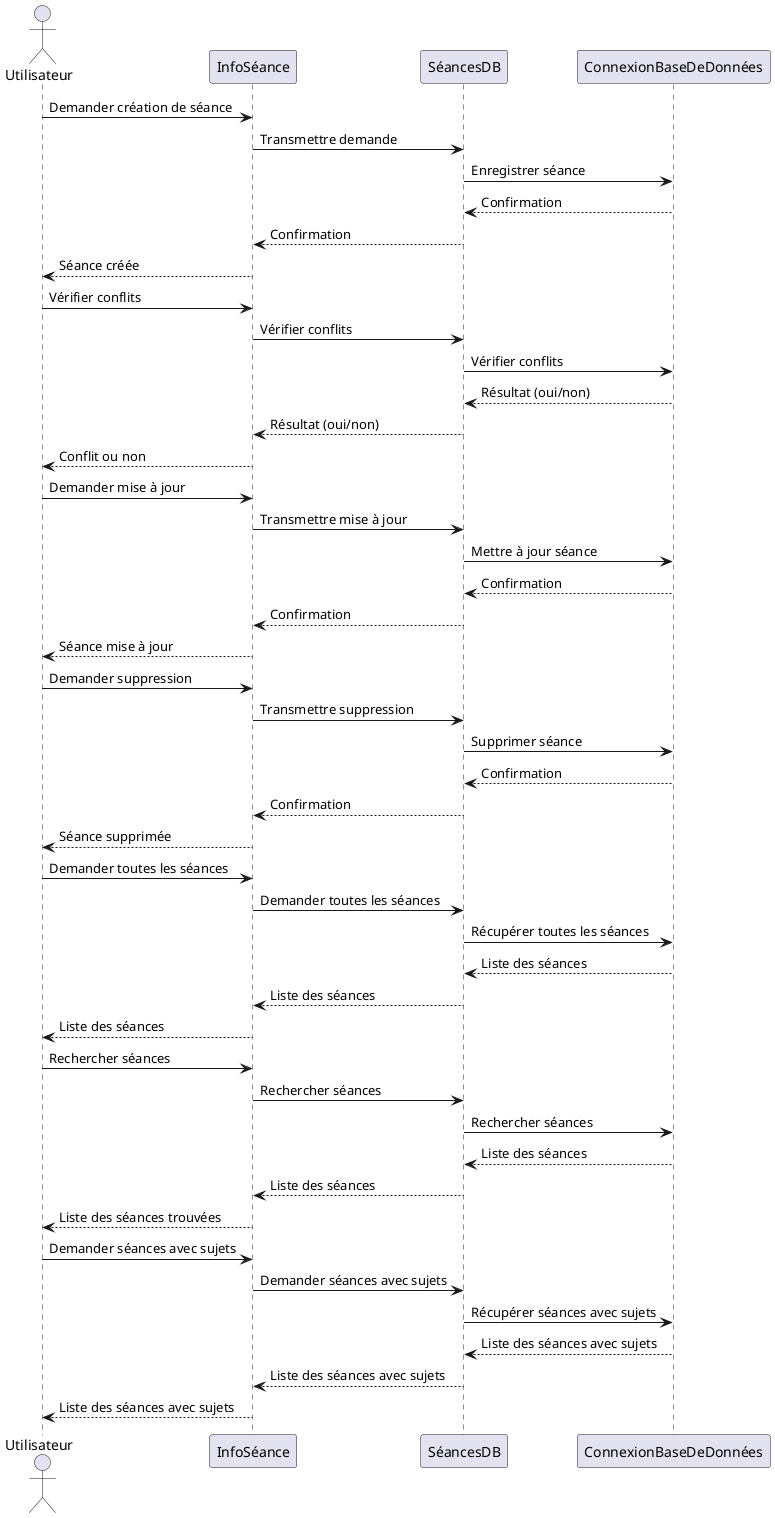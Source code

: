 @startuml
' https://plantuml.com/sequence-diagram

actor "Utilisateur" as User
participant "InfoSéance" as SI
participant "SéancesDB" as SDB
participant "ConnexionBaseDeDonnées" as DB

' Créer une séance
User -> SI : Demander création de séance
SI -> SDB : Transmettre demande
SDB -> DB : Enregistrer séance
DB --> SDB : Confirmation
SDB --> SI : Confirmation
SI --> User : Séance créée

' Vérifier les conflits
User -> SI : Vérifier conflits
SI -> SDB : Vérifier conflits
SDB -> DB : Vérifier conflits
DB --> SDB : Résultat (oui/non)
SDB --> SI : Résultat (oui/non)
SI --> User : Conflit ou non

' Mettre à jour une séance
User -> SI : Demander mise à jour
SI -> SDB : Transmettre mise à jour
SDB -> DB : Mettre à jour séance
DB --> SDB : Confirmation
SDB --> SI : Confirmation
SI --> User : Séance mise à jour

' Supprimer une séance
User -> SI : Demander suppression
SI -> SDB : Transmettre suppression
SDB -> DB : Supprimer séance
DB --> SDB : Confirmation
SDB --> SI : Confirmation
SI --> User : Séance supprimée

' Afficher toutes les séances
User -> SI : Demander toutes les séances
SI -> SDB : Demander toutes les séances
SDB -> DB : Récupérer toutes les séances
DB --> SDB : Liste des séances
SDB --> SI : Liste des séances
SI --> User : Liste des séances

' Rechercher des séances
User -> SI : Rechercher séances
SI -> SDB : Rechercher séances
SDB -> DB : Rechercher séances
DB --> SDB : Liste des séances
SDB --> SI : Liste des séances
SI --> User : Liste des séances trouvées

' Afficher séances avec sujets
User -> SI : Demander séances avec sujets
SI -> SDB : Demander séances avec sujets
SDB -> DB : Récupérer séances avec sujets
DB --> SDB : Liste des séances avec sujets
SDB --> SI : Liste des séances avec sujets
SI --> User : Liste des séances avec sujets

@enduml